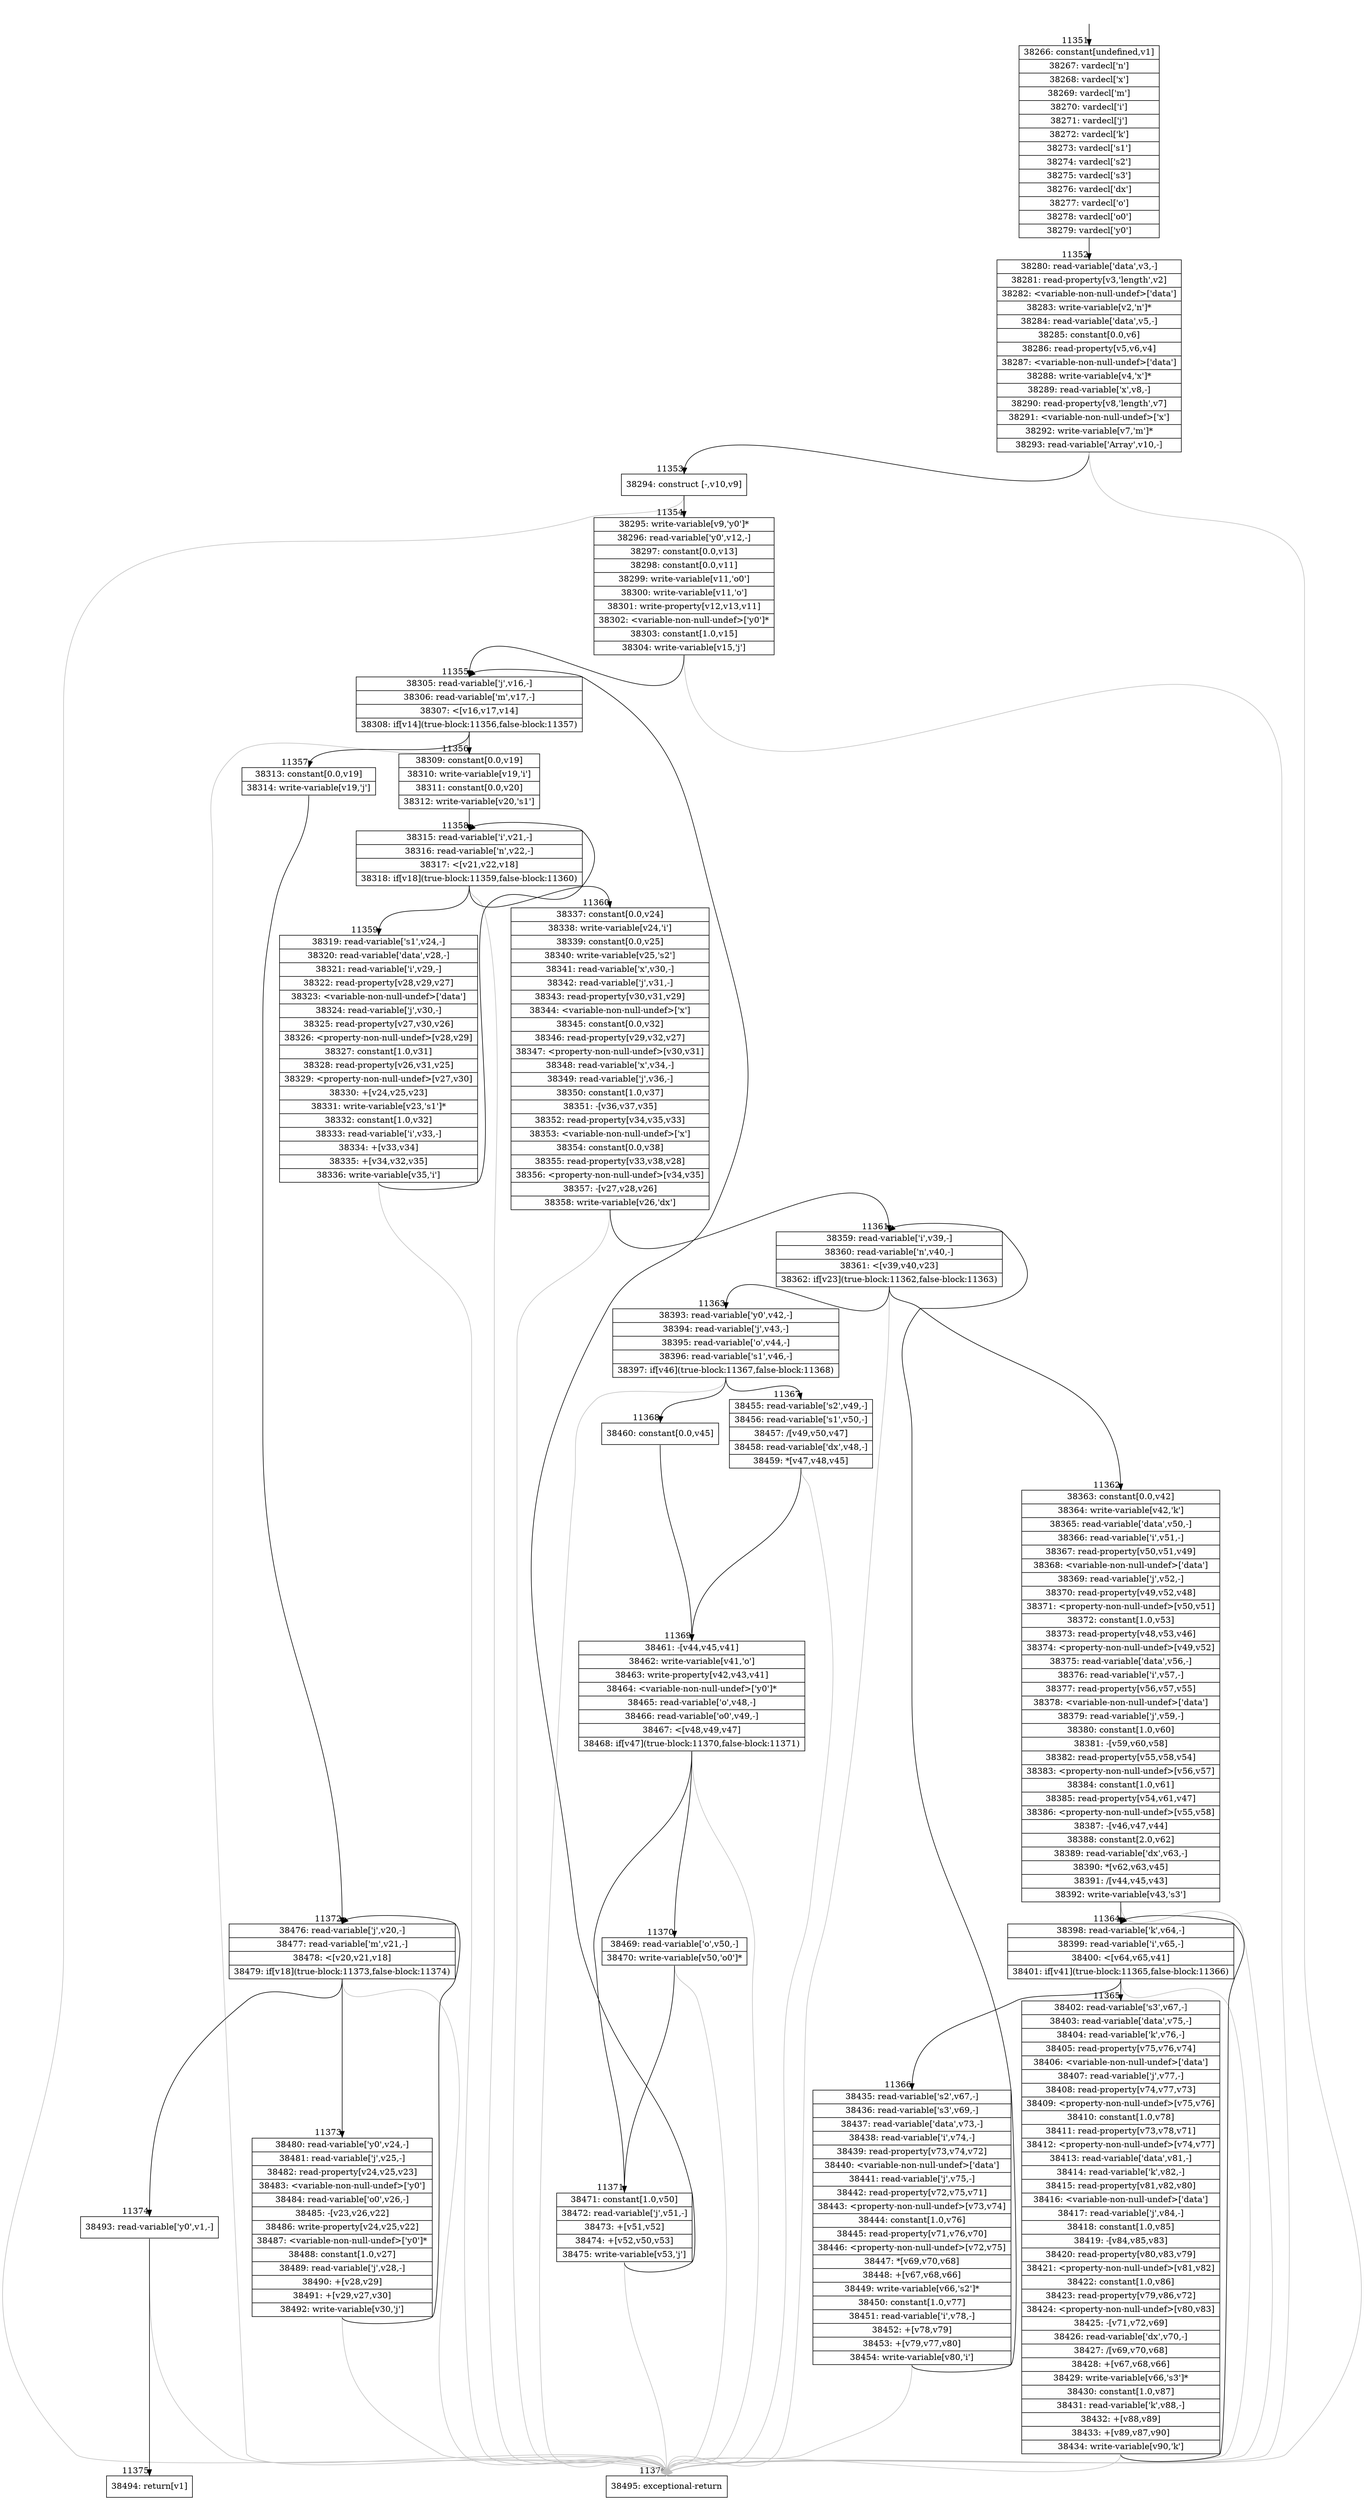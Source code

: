 digraph {
rankdir="TD"
BB_entry1047[shape=none,label=""];
BB_entry1047 -> BB11351 [tailport=s, headport=n, headlabel="    11351"]
BB11351 [shape=record label="{38266: constant[undefined,v1]|38267: vardecl['n']|38268: vardecl['x']|38269: vardecl['m']|38270: vardecl['i']|38271: vardecl['j']|38272: vardecl['k']|38273: vardecl['s1']|38274: vardecl['s2']|38275: vardecl['s3']|38276: vardecl['dx']|38277: vardecl['o']|38278: vardecl['o0']|38279: vardecl['y0']}" ] 
BB11351 -> BB11352 [tailport=s, headport=n, headlabel="      11352"]
BB11352 [shape=record label="{38280: read-variable['data',v3,-]|38281: read-property[v3,'length',v2]|38282: \<variable-non-null-undef\>['data']|38283: write-variable[v2,'n']*|38284: read-variable['data',v5,-]|38285: constant[0.0,v6]|38286: read-property[v5,v6,v4]|38287: \<variable-non-null-undef\>['data']|38288: write-variable[v4,'x']*|38289: read-variable['x',v8,-]|38290: read-property[v8,'length',v7]|38291: \<variable-non-null-undef\>['x']|38292: write-variable[v7,'m']*|38293: read-variable['Array',v10,-]}" ] 
BB11352 -> BB11353 [tailport=s, headport=n, headlabel="      11353"]
BB11352 -> BB11376 [tailport=s, headport=n, color=gray, headlabel="      11376"]
BB11353 [shape=record label="{38294: construct [-,v10,v9]}" ] 
BB11353 -> BB11354 [tailport=s, headport=n, headlabel="      11354"]
BB11353 -> BB11376 [tailport=s, headport=n, color=gray]
BB11354 [shape=record label="{38295: write-variable[v9,'y0']*|38296: read-variable['y0',v12,-]|38297: constant[0.0,v13]|38298: constant[0.0,v11]|38299: write-variable[v11,'o0']|38300: write-variable[v11,'o']|38301: write-property[v12,v13,v11]|38302: \<variable-non-null-undef\>['y0']*|38303: constant[1.0,v15]|38304: write-variable[v15,'j']}" ] 
BB11354 -> BB11355 [tailport=s, headport=n, headlabel="      11355"]
BB11354 -> BB11376 [tailport=s, headport=n, color=gray]
BB11355 [shape=record label="{38305: read-variable['j',v16,-]|38306: read-variable['m',v17,-]|38307: \<[v16,v17,v14]|38308: if[v14](true-block:11356,false-block:11357)}" ] 
BB11355 -> BB11356 [tailport=s, headport=n, headlabel="      11356"]
BB11355 -> BB11357 [tailport=s, headport=n, headlabel="      11357"]
BB11355 -> BB11376 [tailport=s, headport=n, color=gray]
BB11356 [shape=record label="{38309: constant[0.0,v19]|38310: write-variable[v19,'i']|38311: constant[0.0,v20]|38312: write-variable[v20,'s1']}" ] 
BB11356 -> BB11358 [tailport=s, headport=n, headlabel="      11358"]
BB11357 [shape=record label="{38313: constant[0.0,v19]|38314: write-variable[v19,'j']}" ] 
BB11357 -> BB11372 [tailport=s, headport=n, headlabel="      11372"]
BB11358 [shape=record label="{38315: read-variable['i',v21,-]|38316: read-variable['n',v22,-]|38317: \<[v21,v22,v18]|38318: if[v18](true-block:11359,false-block:11360)}" ] 
BB11358 -> BB11359 [tailport=s, headport=n, headlabel="      11359"]
BB11358 -> BB11360 [tailport=s, headport=n, headlabel="      11360"]
BB11358 -> BB11376 [tailport=s, headport=n, color=gray]
BB11359 [shape=record label="{38319: read-variable['s1',v24,-]|38320: read-variable['data',v28,-]|38321: read-variable['i',v29,-]|38322: read-property[v28,v29,v27]|38323: \<variable-non-null-undef\>['data']|38324: read-variable['j',v30,-]|38325: read-property[v27,v30,v26]|38326: \<property-non-null-undef\>[v28,v29]|38327: constant[1.0,v31]|38328: read-property[v26,v31,v25]|38329: \<property-non-null-undef\>[v27,v30]|38330: +[v24,v25,v23]|38331: write-variable[v23,'s1']*|38332: constant[1.0,v32]|38333: read-variable['i',v33,-]|38334: +[v33,v34]|38335: +[v34,v32,v35]|38336: write-variable[v35,'i']}" ] 
BB11359 -> BB11358 [tailport=s, headport=n]
BB11359 -> BB11376 [tailport=s, headport=n, color=gray]
BB11360 [shape=record label="{38337: constant[0.0,v24]|38338: write-variable[v24,'i']|38339: constant[0.0,v25]|38340: write-variable[v25,'s2']|38341: read-variable['x',v30,-]|38342: read-variable['j',v31,-]|38343: read-property[v30,v31,v29]|38344: \<variable-non-null-undef\>['x']|38345: constant[0.0,v32]|38346: read-property[v29,v32,v27]|38347: \<property-non-null-undef\>[v30,v31]|38348: read-variable['x',v34,-]|38349: read-variable['j',v36,-]|38350: constant[1.0,v37]|38351: -[v36,v37,v35]|38352: read-property[v34,v35,v33]|38353: \<variable-non-null-undef\>['x']|38354: constant[0.0,v38]|38355: read-property[v33,v38,v28]|38356: \<property-non-null-undef\>[v34,v35]|38357: -[v27,v28,v26]|38358: write-variable[v26,'dx']}" ] 
BB11360 -> BB11361 [tailport=s, headport=n, headlabel="      11361"]
BB11360 -> BB11376 [tailport=s, headport=n, color=gray]
BB11361 [shape=record label="{38359: read-variable['i',v39,-]|38360: read-variable['n',v40,-]|38361: \<[v39,v40,v23]|38362: if[v23](true-block:11362,false-block:11363)}" ] 
BB11361 -> BB11362 [tailport=s, headport=n, headlabel="      11362"]
BB11361 -> BB11363 [tailport=s, headport=n, headlabel="      11363"]
BB11361 -> BB11376 [tailport=s, headport=n, color=gray]
BB11362 [shape=record label="{38363: constant[0.0,v42]|38364: write-variable[v42,'k']|38365: read-variable['data',v50,-]|38366: read-variable['i',v51,-]|38367: read-property[v50,v51,v49]|38368: \<variable-non-null-undef\>['data']|38369: read-variable['j',v52,-]|38370: read-property[v49,v52,v48]|38371: \<property-non-null-undef\>[v50,v51]|38372: constant[1.0,v53]|38373: read-property[v48,v53,v46]|38374: \<property-non-null-undef\>[v49,v52]|38375: read-variable['data',v56,-]|38376: read-variable['i',v57,-]|38377: read-property[v56,v57,v55]|38378: \<variable-non-null-undef\>['data']|38379: read-variable['j',v59,-]|38380: constant[1.0,v60]|38381: -[v59,v60,v58]|38382: read-property[v55,v58,v54]|38383: \<property-non-null-undef\>[v56,v57]|38384: constant[1.0,v61]|38385: read-property[v54,v61,v47]|38386: \<property-non-null-undef\>[v55,v58]|38387: -[v46,v47,v44]|38388: constant[2.0,v62]|38389: read-variable['dx',v63,-]|38390: *[v62,v63,v45]|38391: /[v44,v45,v43]|38392: write-variable[v43,'s3']}" ] 
BB11362 -> BB11364 [tailport=s, headport=n, headlabel="      11364"]
BB11362 -> BB11376 [tailport=s, headport=n, color=gray]
BB11363 [shape=record label="{38393: read-variable['y0',v42,-]|38394: read-variable['j',v43,-]|38395: read-variable['o',v44,-]|38396: read-variable['s1',v46,-]|38397: if[v46](true-block:11367,false-block:11368)}" ] 
BB11363 -> BB11367 [tailport=s, headport=n, headlabel="      11367"]
BB11363 -> BB11368 [tailport=s, headport=n, headlabel="      11368"]
BB11363 -> BB11376 [tailport=s, headport=n, color=gray]
BB11364 [shape=record label="{38398: read-variable['k',v64,-]|38399: read-variable['i',v65,-]|38400: \<[v64,v65,v41]|38401: if[v41](true-block:11365,false-block:11366)}" ] 
BB11364 -> BB11365 [tailport=s, headport=n, headlabel="      11365"]
BB11364 -> BB11366 [tailport=s, headport=n, headlabel="      11366"]
BB11364 -> BB11376 [tailport=s, headport=n, color=gray]
BB11365 [shape=record label="{38402: read-variable['s3',v67,-]|38403: read-variable['data',v75,-]|38404: read-variable['k',v76,-]|38405: read-property[v75,v76,v74]|38406: \<variable-non-null-undef\>['data']|38407: read-variable['j',v77,-]|38408: read-property[v74,v77,v73]|38409: \<property-non-null-undef\>[v75,v76]|38410: constant[1.0,v78]|38411: read-property[v73,v78,v71]|38412: \<property-non-null-undef\>[v74,v77]|38413: read-variable['data',v81,-]|38414: read-variable['k',v82,-]|38415: read-property[v81,v82,v80]|38416: \<variable-non-null-undef\>['data']|38417: read-variable['j',v84,-]|38418: constant[1.0,v85]|38419: -[v84,v85,v83]|38420: read-property[v80,v83,v79]|38421: \<property-non-null-undef\>[v81,v82]|38422: constant[1.0,v86]|38423: read-property[v79,v86,v72]|38424: \<property-non-null-undef\>[v80,v83]|38425: -[v71,v72,v69]|38426: read-variable['dx',v70,-]|38427: /[v69,v70,v68]|38428: +[v67,v68,v66]|38429: write-variable[v66,'s3']*|38430: constant[1.0,v87]|38431: read-variable['k',v88,-]|38432: +[v88,v89]|38433: +[v89,v87,v90]|38434: write-variable[v90,'k']}" ] 
BB11365 -> BB11364 [tailport=s, headport=n]
BB11365 -> BB11376 [tailport=s, headport=n, color=gray]
BB11366 [shape=record label="{38435: read-variable['s2',v67,-]|38436: read-variable['s3',v69,-]|38437: read-variable['data',v73,-]|38438: read-variable['i',v74,-]|38439: read-property[v73,v74,v72]|38440: \<variable-non-null-undef\>['data']|38441: read-variable['j',v75,-]|38442: read-property[v72,v75,v71]|38443: \<property-non-null-undef\>[v73,v74]|38444: constant[1.0,v76]|38445: read-property[v71,v76,v70]|38446: \<property-non-null-undef\>[v72,v75]|38447: *[v69,v70,v68]|38448: +[v67,v68,v66]|38449: write-variable[v66,'s2']*|38450: constant[1.0,v77]|38451: read-variable['i',v78,-]|38452: +[v78,v79]|38453: +[v79,v77,v80]|38454: write-variable[v80,'i']}" ] 
BB11366 -> BB11361 [tailport=s, headport=n]
BB11366 -> BB11376 [tailport=s, headport=n, color=gray]
BB11367 [shape=record label="{38455: read-variable['s2',v49,-]|38456: read-variable['s1',v50,-]|38457: /[v49,v50,v47]|38458: read-variable['dx',v48,-]|38459: *[v47,v48,v45]}" ] 
BB11367 -> BB11369 [tailport=s, headport=n, headlabel="      11369"]
BB11367 -> BB11376 [tailport=s, headport=n, color=gray]
BB11368 [shape=record label="{38460: constant[0.0,v45]}" ] 
BB11368 -> BB11369 [tailport=s, headport=n]
BB11369 [shape=record label="{38461: -[v44,v45,v41]|38462: write-variable[v41,'o']|38463: write-property[v42,v43,v41]|38464: \<variable-non-null-undef\>['y0']*|38465: read-variable['o',v48,-]|38466: read-variable['o0',v49,-]|38467: \<[v48,v49,v47]|38468: if[v47](true-block:11370,false-block:11371)}" ] 
BB11369 -> BB11370 [tailport=s, headport=n, headlabel="      11370"]
BB11369 -> BB11371 [tailport=s, headport=n, headlabel="      11371"]
BB11369 -> BB11376 [tailport=s, headport=n, color=gray]
BB11370 [shape=record label="{38469: read-variable['o',v50,-]|38470: write-variable[v50,'o0']*}" ] 
BB11370 -> BB11371 [tailport=s, headport=n]
BB11370 -> BB11376 [tailport=s, headport=n, color=gray]
BB11371 [shape=record label="{38471: constant[1.0,v50]|38472: read-variable['j',v51,-]|38473: +[v51,v52]|38474: +[v52,v50,v53]|38475: write-variable[v53,'j']}" ] 
BB11371 -> BB11355 [tailport=s, headport=n]
BB11371 -> BB11376 [tailport=s, headport=n, color=gray]
BB11372 [shape=record label="{38476: read-variable['j',v20,-]|38477: read-variable['m',v21,-]|38478: \<[v20,v21,v18]|38479: if[v18](true-block:11373,false-block:11374)}" ] 
BB11372 -> BB11373 [tailport=s, headport=n, headlabel="      11373"]
BB11372 -> BB11374 [tailport=s, headport=n, headlabel="      11374"]
BB11372 -> BB11376 [tailport=s, headport=n, color=gray]
BB11373 [shape=record label="{38480: read-variable['y0',v24,-]|38481: read-variable['j',v25,-]|38482: read-property[v24,v25,v23]|38483: \<variable-non-null-undef\>['y0']|38484: read-variable['o0',v26,-]|38485: -[v23,v26,v22]|38486: write-property[v24,v25,v22]|38487: \<variable-non-null-undef\>['y0']*|38488: constant[1.0,v27]|38489: read-variable['j',v28,-]|38490: +[v28,v29]|38491: +[v29,v27,v30]|38492: write-variable[v30,'j']}" ] 
BB11373 -> BB11372 [tailport=s, headport=n]
BB11373 -> BB11376 [tailport=s, headport=n, color=gray]
BB11374 [shape=record label="{38493: read-variable['y0',v1,-]}" ] 
BB11374 -> BB11375 [tailport=s, headport=n, headlabel="      11375"]
BB11374 -> BB11376 [tailport=s, headport=n, color=gray]
BB11375 [shape=record label="{38494: return[v1]}" ] 
BB11376 [shape=record label="{38495: exceptional-return}" ] 
//#$~ 6767
}
